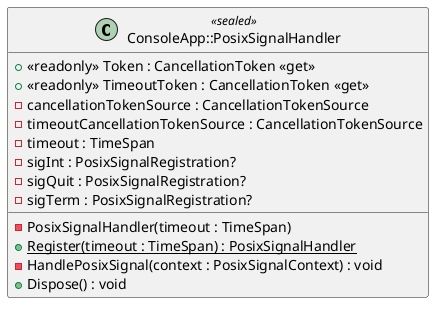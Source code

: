 @startuml ConsoleApp::PosixSignalHandler
class ConsoleApp::PosixSignalHandler <<sealed>>  {
    + <<readonly>> Token : CancellationToken <<get>>
    + <<readonly>> TimeoutToken : CancellationToken <<get>>
    - cancellationTokenSource : CancellationTokenSource
    - timeoutCancellationTokenSource : CancellationTokenSource
    - timeout : TimeSpan
    - sigInt : PosixSignalRegistration?
    - sigQuit : PosixSignalRegistration?
    - sigTerm : PosixSignalRegistration?
    - PosixSignalHandler(timeout : TimeSpan)
    + {static} Register(timeout : TimeSpan) : PosixSignalHandler
    - HandlePosixSignal(context : PosixSignalContext) : void
    + Dispose() : void
}
@enduml